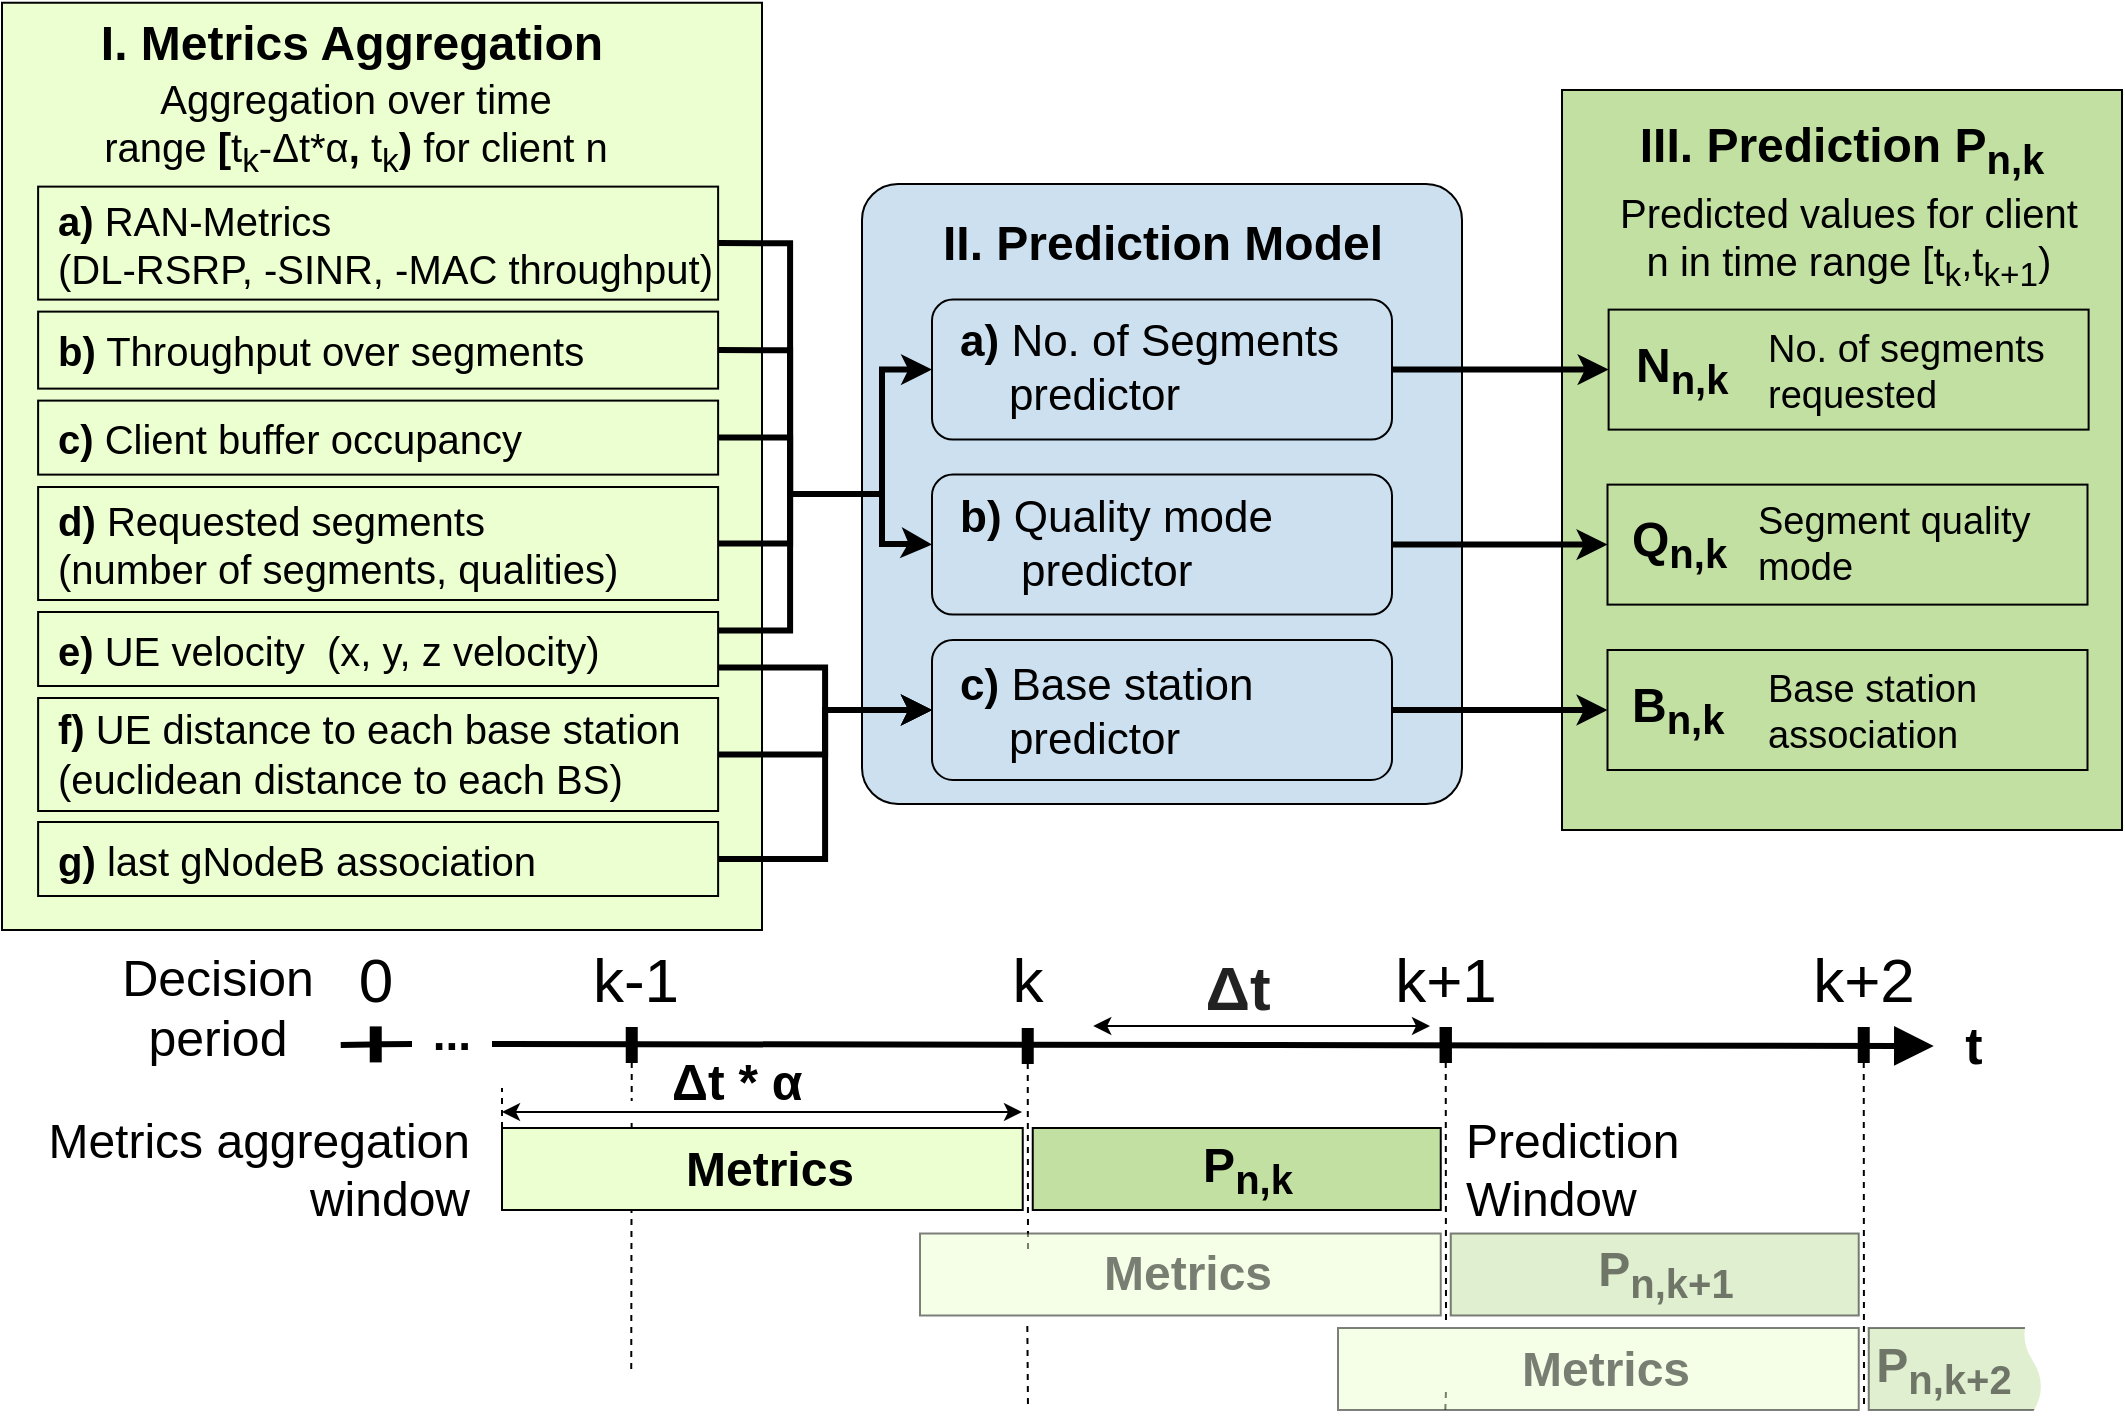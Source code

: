 <mxfile version="13.3.5" type="device"><diagram id="YGS5Wm5rqlFnB0SKMCOr" name="Page-1"><mxGraphModel dx="1564" dy="854" grid="1" gridSize="10" guides="1" tooltips="1" connect="1" arrows="1" fold="1" page="1" pageScale="1" pageWidth="1169" pageHeight="827" math="0" shadow="0"><root><mxCell id="0"/><mxCell id="1" parent="0"/><mxCell id="2uyf5dTyXMOCLJde01Ve-223" value="" style="endArrow=classic;startArrow=classic;html=1;strokeColor=#000000;strokeWidth=1;fontSize=11;fontColor=#000000;" edge="1" parent="1"><mxGeometry width="50" height="50" relative="1" as="geometry"><mxPoint x="350" y="601" as="sourcePoint"/><mxPoint x="610" y="601" as="targetPoint"/></mxGeometry></mxCell><mxCell id="2uyf5dTyXMOCLJde01Ve-198" value="" style="endArrow=none;dashed=1;html=1;strokeWidth=1;fontSize=22;jumpStyle=gap;jumpSize=11;exitX=0.5;exitY=1;exitDx=0;exitDy=0;" edge="1" parent="1" source="2uyf5dTyXMOCLJde01Ve-191"><mxGeometry width="50" height="50" relative="1" as="geometry"><mxPoint x="414.45" y="587" as="sourcePoint"/><mxPoint x="414.62" y="732" as="targetPoint"/></mxGeometry></mxCell><mxCell id="2uyf5dTyXMOCLJde01Ve-216" value="Metrics aggregation window" style="text;html=1;strokeColor=none;align=right;verticalAlign=middle;whiteSpace=wrap;rounded=0;fontSize=24;fillColor=#ffffff;" vertex="1" parent="1"><mxGeometry x="113" y="612" width="223" height="35" as="geometry"/></mxCell><mxCell id="2uyf5dTyXMOCLJde01Ve-18" value="" style="rounded=1;whiteSpace=wrap;html=1;arcSize=6;fontColor=#828F99;fillColor=#CCE0F0;" vertex="1" parent="1"><mxGeometry x="530" y="137" width="300" height="310" as="geometry"/></mxCell><mxCell id="2uyf5dTyXMOCLJde01Ve-68" style="edgeStyle=orthogonalEdgeStyle;rounded=0;orthogonalLoop=1;jettySize=auto;html=1;exitX=0;exitY=0.5;exitDx=0;exitDy=0;entryX=0;entryY=0.5;entryDx=0;entryDy=0;strokeWidth=3;fontSize=18;fontColor=#000000;" edge="1" parent="1" source="2uyf5dTyXMOCLJde01Ve-18" target="2uyf5dTyXMOCLJde01Ve-30"><mxGeometry relative="1" as="geometry"><mxPoint x="530.0" y="285" as="sourcePoint"/><Array as="points"><mxPoint x="540" y="292"/><mxPoint x="540" y="317"/><mxPoint x="560" y="317"/></Array></mxGeometry></mxCell><mxCell id="2uyf5dTyXMOCLJde01Ve-1" value="" style="rounded=0;whiteSpace=wrap;html=1;fontSize=22;fillColor=#C1E0A2;" vertex="1" parent="1"><mxGeometry x="880" y="90" width="280" height="370" as="geometry"/></mxCell><mxCell id="2uyf5dTyXMOCLJde01Ve-2" value="&lt;font style=&quot;font-size: 24px&quot;&gt;&lt;b style=&quot;font-size: 24px&quot;&gt;&lt;font style=&quot;font-size: 24px&quot;&gt;III. Prediction P&lt;sub&gt;n,&lt;/sub&gt;&lt;/font&gt;&lt;font style=&quot;font-size: 24px&quot;&gt;&lt;span style=&quot;font-size: 24px&quot;&gt;&lt;sub&gt;k&lt;/sub&gt;&lt;/span&gt;&lt;/font&gt;&lt;/b&gt;&lt;/font&gt;" style="text;html=1;strokeColor=none;fillColor=none;align=center;verticalAlign=middle;whiteSpace=wrap;rounded=0;fontSize=24;" vertex="1" parent="1"><mxGeometry x="910" y="110" width="220" height="20" as="geometry"/></mxCell><mxCell id="2uyf5dTyXMOCLJde01Ve-4" value="" style="rounded=0;whiteSpace=wrap;html=1;fontSize=22;fillColor=#C1E0A2;" vertex="1" parent="1"><mxGeometry x="903.31" y="199.81" width="240" height="60" as="geometry"/></mxCell><mxCell id="2uyf5dTyXMOCLJde01Ve-5" value="" style="rounded=0;whiteSpace=wrap;html=1;fontSize=22;fillColor=#C1E0A2;" vertex="1" parent="1"><mxGeometry x="902.75" y="287.31" width="240" height="60" as="geometry"/></mxCell><mxCell id="2uyf5dTyXMOCLJde01Ve-8" value="&lt;font style=&quot;font-size: 24px&quot;&gt;&lt;span style=&quot;font-size: 24px&quot;&gt;&lt;b style=&quot;font-size: 24px&quot;&gt;N&lt;span style=&quot;font-size: 24px&quot;&gt;&lt;span style=&quot;font-size: 24px&quot;&gt;&lt;span style=&quot;font-size: 24px&quot;&gt;&lt;sub&gt;n,k&lt;/sub&gt;&lt;/span&gt;&lt;/span&gt;&lt;/span&gt;&lt;/b&gt;&lt;/span&gt;&lt;/font&gt;" style="text;html=1;strokeColor=none;fillColor=none;align=left;verticalAlign=middle;whiteSpace=wrap;rounded=0;fontSize=24;" vertex="1" parent="1"><mxGeometry x="915.06" y="218.06" width="39" height="23.5" as="geometry"/></mxCell><mxCell id="2uyf5dTyXMOCLJde01Ve-9" value="&lt;font style=&quot;font-size: 19px&quot;&gt;&lt;span style=&quot;font-size: 19px ; font-family: &amp;#34;helvetica&amp;#34; ; font-style: normal ; font-weight: 400 ; letter-spacing: normal ; text-align: left ; text-indent: 0px ; text-transform: none ; word-spacing: 0px ; display: inline ; float: none&quot;&gt;No. of segments requested&amp;nbsp;&lt;/span&gt;&lt;/font&gt;" style="text;whiteSpace=wrap;html=1;fontSize=19;labelBackgroundColor=none;verticalAlign=middle;" vertex="1" parent="1"><mxGeometry x="981.37" y="206.81" width="148.63" height="47.5" as="geometry"/></mxCell><mxCell id="2uyf5dTyXMOCLJde01Ve-10" value="&lt;font style=&quot;font-size: 19px;&quot;&gt;&lt;span style=&quot;font-size: 19px; font-family: helvetica; font-style: normal; font-weight: 400; letter-spacing: normal; text-align: left; text-indent: 0px; text-transform: none; word-spacing: 0px; display: inline; float: none;&quot;&gt;Segment quality mode&lt;/span&gt;&lt;/font&gt;" style="text;whiteSpace=wrap;html=1;fontSize=19;labelBackgroundColor=none;verticalAlign=middle;" vertex="1" parent="1"><mxGeometry x="975.5" y="292.31" width="157.5" height="50" as="geometry"/></mxCell><mxCell id="2uyf5dTyXMOCLJde01Ve-11" value="&lt;font style=&quot;font-size: 24px&quot;&gt;&lt;b style=&quot;font-size: 24px&quot;&gt;Q&lt;/b&gt;&lt;span style=&quot;font-size: 24px&quot;&gt;&lt;b style=&quot;font-size: 24px&quot;&gt;&lt;span style=&quot;font-size: 24px&quot;&gt;&lt;sub&gt;n,k&lt;/sub&gt;&lt;/span&gt;&lt;/b&gt;&lt;/span&gt;&lt;/font&gt;" style="text;html=1;strokeColor=none;fillColor=none;align=left;verticalAlign=middle;whiteSpace=wrap;rounded=0;fontSize=24;" vertex="1" parent="1"><mxGeometry x="912.5" y="306.31" width="43" height="22" as="geometry"/></mxCell><mxCell id="2uyf5dTyXMOCLJde01Ve-12" value="" style="rounded=0;whiteSpace=wrap;html=1;fontSize=22;fillColor=#C1E0A2;" vertex="1" parent="1"><mxGeometry x="902.75" y="370.0" width="240" height="60" as="geometry"/></mxCell><mxCell id="2uyf5dTyXMOCLJde01Ve-13" value="&lt;font style=&quot;font-size: 19px;&quot;&gt;&lt;span style=&quot;font-size: 19px; font-family: helvetica; font-style: normal; font-weight: 400; letter-spacing: normal; text-align: left; text-indent: 0px; text-transform: none; word-spacing: 0px; display: inline; float: none;&quot;&gt;Base station association&lt;/span&gt;&lt;/font&gt;" style="text;whiteSpace=wrap;html=1;fontSize=19;labelBackgroundColor=none;verticalAlign=middle;" vertex="1" parent="1"><mxGeometry x="981.37" y="376.0" width="142.5" height="49" as="geometry"/></mxCell><mxCell id="2uyf5dTyXMOCLJde01Ve-14" value="&lt;font style=&quot;font-size: 24px&quot;&gt;&lt;b style=&quot;font-size: 24px&quot;&gt;B&lt;/b&gt;&lt;span style=&quot;font-size: 24px&quot;&gt;&lt;b style=&quot;font-size: 24px&quot;&gt;&lt;span style=&quot;font-size: 24px&quot;&gt;&lt;sub&gt;n,k&lt;/sub&gt;&lt;/span&gt;&lt;/b&gt;&lt;/span&gt;&lt;/font&gt;" style="text;html=1;strokeColor=none;fillColor=none;align=left;verticalAlign=middle;whiteSpace=wrap;rounded=0;fontSize=24;" vertex="1" parent="1"><mxGeometry x="912.5" y="389" width="43" height="22" as="geometry"/></mxCell><mxCell id="2uyf5dTyXMOCLJde01Ve-16" value="" style="rounded=0;whiteSpace=wrap;html=1;fontSize=22;strokeColor=#000000;fillColor=#EBFFD1;" vertex="1" parent="1"><mxGeometry x="100" y="46.37" width="380" height="463.63" as="geometry"/></mxCell><mxCell id="2uyf5dTyXMOCLJde01Ve-24" value="&lt;font style=&quot;font-family: helvetica; font-size: 20px; font-style: normal; font-weight: 400; letter-spacing: normal; text-indent: 0px; text-transform: none; word-spacing: 0px;&quot;&gt;&lt;span style=&quot;font-size: 20px; font-family: helvetica; font-style: normal; font-weight: 400; letter-spacing: normal; text-indent: 0px; text-transform: none; word-spacing: 0px; display: inline; float: none;&quot;&gt;Predicted values for client n in time range&amp;nbsp;&lt;/span&gt;&lt;/font&gt;&lt;span style=&quot;font-size: 20px; font-style: normal; font-weight: 400; letter-spacing: normal; text-indent: 0px; text-transform: none; word-spacing: 0px; font-family: helvetica;&quot;&gt;[t&lt;/span&gt;&lt;span style=&quot;font-size: 20px; font-style: normal; font-weight: 400; letter-spacing: normal; text-indent: 0px; text-transform: none; word-spacing: 0px; font-family: helvetica;&quot;&gt;&lt;span style=&quot;font-size: 20px&quot;&gt;&lt;span style=&quot;font-size: 20px&quot;&gt;&lt;sub&gt;k&lt;/sub&gt;&lt;/span&gt;&lt;/span&gt;&lt;/span&gt;&lt;span style=&quot;font-size: 20px; font-style: normal; font-weight: 400; letter-spacing: normal; text-indent: 0px; text-transform: none; word-spacing: 0px; font-family: helvetica;&quot;&gt;,t&lt;/span&gt;&lt;span style=&quot;font-size: 20px; font-style: normal; font-weight: 400; letter-spacing: normal; text-indent: 0px; text-transform: none; word-spacing: 0px; font-family: helvetica;&quot;&gt;&lt;span style=&quot;font-size: 20px&quot;&gt;&lt;span style=&quot;font-size: 20px&quot;&gt;&lt;sub&gt;k+1&lt;/sub&gt;&lt;/span&gt;&lt;/span&gt;&lt;/span&gt;&lt;span style=&quot;font-size: 20px; font-style: normal; font-weight: 400; letter-spacing: normal; text-indent: 0px; text-transform: none; word-spacing: 0px; font-family: helvetica;&quot;&gt;)&lt;/span&gt;" style="text;whiteSpace=wrap;html=1;align=center;fontSize=20;" vertex="1" parent="1"><mxGeometry x="903.87" y="132.5" width="238.88" height="44" as="geometry"/></mxCell><mxCell id="2uyf5dTyXMOCLJde01Ve-57" style="edgeStyle=orthogonalEdgeStyle;rounded=0;orthogonalLoop=1;jettySize=auto;html=1;exitX=1;exitY=0.5;exitDx=0;exitDy=0;entryX=0;entryY=0.5;entryDx=0;entryDy=0;fontSize=18;fontColor=#000000;strokeWidth=3;" edge="1" parent="1" source="2uyf5dTyXMOCLJde01Ve-27" target="2uyf5dTyXMOCLJde01Ve-4"><mxGeometry relative="1" as="geometry"/></mxCell><mxCell id="2uyf5dTyXMOCLJde01Ve-27" value="" style="rounded=1;whiteSpace=wrap;html=1;fontSize=16;align=center;fillColor=#CCE0F0;" vertex="1" parent="1"><mxGeometry x="565.0" y="194.81" width="230" height="70" as="geometry"/></mxCell><mxCell id="2uyf5dTyXMOCLJde01Ve-28" value="&lt;b&gt;II. Prediction Model&lt;/b&gt;" style="text;html=1;strokeColor=none;fillColor=none;align=center;verticalAlign=middle;whiteSpace=wrap;rounded=0;fontSize=24;" vertex="1" parent="1"><mxGeometry x="567.5" y="156.5" width="225" height="20" as="geometry"/></mxCell><mxCell id="2uyf5dTyXMOCLJde01Ve-29" value="&lt;b style=&quot;font-size: 22px&quot;&gt;a) &lt;/b&gt;&lt;span style=&quot;font-size: 22px&quot;&gt;No. of Segments&amp;nbsp; &amp;nbsp; &amp;nbsp; predictor&lt;/span&gt;" style="text;html=1;strokeColor=none;fillColor=none;align=left;verticalAlign=middle;whiteSpace=wrap;rounded=0;fontSize=22;" vertex="1" parent="1"><mxGeometry x="576.88" y="219.31" width="206.25" height="20" as="geometry"/></mxCell><mxCell id="2uyf5dTyXMOCLJde01Ve-58" style="edgeStyle=orthogonalEdgeStyle;rounded=0;orthogonalLoop=1;jettySize=auto;html=1;exitX=1;exitY=0.5;exitDx=0;exitDy=0;entryX=0;entryY=0.5;entryDx=0;entryDy=0;strokeWidth=3;fontSize=18;fontColor=#000000;" edge="1" parent="1" source="2uyf5dTyXMOCLJde01Ve-30" target="2uyf5dTyXMOCLJde01Ve-5"><mxGeometry relative="1" as="geometry"/></mxCell><mxCell id="2uyf5dTyXMOCLJde01Ve-30" value="" style="rounded=1;whiteSpace=wrap;html=1;fontSize=16;align=center;fillColor=#CCE0F0;" vertex="1" parent="1"><mxGeometry x="565.0" y="282.31" width="230" height="70" as="geometry"/></mxCell><mxCell id="2uyf5dTyXMOCLJde01Ve-31" value="&lt;b style=&quot;font-size: 22px&quot;&gt;b) &lt;/b&gt;&lt;span style=&quot;font-size: 22px&quot;&gt;Quality mode&amp;nbsp; &amp;nbsp; &amp;nbsp; &amp;nbsp; &amp;nbsp;predictor&lt;/span&gt;" style="text;html=1;strokeColor=none;fillColor=none;align=left;verticalAlign=middle;whiteSpace=wrap;rounded=0;fontSize=22;" vertex="1" parent="1"><mxGeometry x="576.88" y="306" width="177.5" height="21" as="geometry"/></mxCell><mxCell id="2uyf5dTyXMOCLJde01Ve-182" style="edgeStyle=orthogonalEdgeStyle;rounded=0;orthogonalLoop=1;jettySize=auto;html=1;exitX=1;exitY=0.5;exitDx=0;exitDy=0;entryX=0;entryY=0.5;entryDx=0;entryDy=0;endArrow=classic;endFill=1;strokeWidth=3;fontSize=18;fontColor=#000000;" edge="1" parent="1" source="2uyf5dTyXMOCLJde01Ve-32" target="2uyf5dTyXMOCLJde01Ve-12"><mxGeometry relative="1" as="geometry"/></mxCell><mxCell id="2uyf5dTyXMOCLJde01Ve-32" value="" style="rounded=1;whiteSpace=wrap;html=1;fontSize=16;align=center;fillColor=#CCE0F0;" vertex="1" parent="1"><mxGeometry x="565.0" y="365" width="230" height="70" as="geometry"/></mxCell><mxCell id="2uyf5dTyXMOCLJde01Ve-33" value="&lt;b style=&quot;font-size: 22px&quot;&gt;c) &lt;/b&gt;&lt;span style=&quot;font-size: 22px&quot;&gt;Base station&amp;nbsp; &amp;nbsp; &amp;nbsp; &amp;nbsp; &amp;nbsp; &amp;nbsp; predictor&lt;/span&gt;" style="text;html=1;strokeColor=none;fillColor=none;align=left;verticalAlign=middle;whiteSpace=wrap;rounded=0;fontSize=22;" vertex="1" parent="1"><mxGeometry x="576.88" y="390" width="193.12" height="21" as="geometry"/></mxCell><mxCell id="2uyf5dTyXMOCLJde01Ve-37" value="&lt;b&gt;I. Metrics Aggregation&lt;/b&gt;" style="text;html=1;strokeColor=none;fillColor=none;align=center;verticalAlign=middle;whiteSpace=wrap;rounded=0;fontSize=24;" vertex="1" parent="1"><mxGeometry x="140" y="57.25" width="270" height="20" as="geometry"/></mxCell><mxCell id="2uyf5dTyXMOCLJde01Ve-38" value="&lt;font style=&quot;font-family: &amp;#34;helvetica&amp;#34; ; font-size: 20px ; font-style: normal ; font-weight: 400 ; letter-spacing: normal ; text-indent: 0px ; text-transform: none ; word-spacing: 0px&quot;&gt;&lt;span style=&quot;font-size: 20px ; font-family: &amp;#34;helvetica&amp;#34; ; font-style: normal ; font-weight: 400 ; letter-spacing: normal ; text-indent: 0px ; text-transform: none ; word-spacing: 0px ; display: inline ; float: none&quot;&gt;Aggregation over time range&amp;nbsp;&lt;/span&gt;&lt;/font&gt;&lt;span style=&quot;font-size: 20px ; font-style: normal ; letter-spacing: normal ; text-indent: 0px ; text-transform: none ; word-spacing: 0px ; font-family: &amp;#34;helvetica&amp;#34;&quot;&gt;&lt;b style=&quot;font-size: 20px&quot;&gt;[&lt;/b&gt;&lt;/span&gt;&lt;span style=&quot;font-family: &amp;#34;helvetica&amp;#34; ; font-size: 20px&quot;&gt;t&lt;/span&gt;&lt;span style=&quot;font-family: &amp;#34;helvetica&amp;#34; ; font-size: 20px&quot;&gt;&lt;span style=&quot;font-size: 20px&quot;&gt;&lt;sub&gt;k&lt;/sub&gt;&lt;/span&gt;-&lt;/span&gt;&lt;font style=&quot;text-align: left ; font-size: 20px&quot;&gt;&lt;span style=&quot;font-family: &amp;#34;arial&amp;#34; , sans-serif ; font-size: 20px&quot;&gt;Δt*&lt;/span&gt;&lt;/font&gt;&lt;span style=&quot;text-align: left ; font-family: &amp;#34;arial&amp;#34; , sans-serif ; font-size: 20px&quot;&gt;α&lt;/span&gt;&lt;span style=&quot;font-size: 20px ; font-style: normal ; letter-spacing: normal ; text-indent: 0px ; text-transform: none ; word-spacing: 0px ; font-family: &amp;#34;helvetica&amp;#34;&quot;&gt;&lt;b style=&quot;font-size: 20px&quot;&gt;,&lt;/b&gt;&lt;/span&gt;&lt;span style=&quot;font-size: 20px ; font-style: normal ; font-weight: 400 ; letter-spacing: normal ; text-indent: 0px ; text-transform: none ; word-spacing: 0px ; font-family: &amp;#34;helvetica&amp;#34;&quot;&gt; t&lt;/span&gt;&lt;span style=&quot;font-size: 20px ; font-style: normal ; font-weight: 400 ; letter-spacing: normal ; text-indent: 0px ; text-transform: none ; word-spacing: 0px ; font-family: &amp;#34;helvetica&amp;#34;&quot;&gt;&lt;span style=&quot;font-size: 20px&quot;&gt;&lt;span style=&quot;font-size: 20px&quot;&gt;&lt;sub&gt;k&lt;/sub&gt;&lt;/span&gt;&lt;/span&gt;&lt;/span&gt;&lt;span style=&quot;font-size: 20px ; font-style: normal ; letter-spacing: normal ; text-indent: 0px ; text-transform: none ; word-spacing: 0px ; font-family: &amp;#34;helvetica&amp;#34;&quot;&gt;&lt;b style=&quot;font-size: 20px&quot;&gt;) &lt;/b&gt;for client n&lt;/span&gt;" style="text;whiteSpace=wrap;html=1;align=center;fontSize=20;" vertex="1" parent="1"><mxGeometry x="136.03" y="75.5" width="281.94" height="57.5" as="geometry"/></mxCell><mxCell id="2uyf5dTyXMOCLJde01Ve-66" style="edgeStyle=orthogonalEdgeStyle;rounded=0;orthogonalLoop=1;jettySize=auto;html=1;exitX=1;exitY=0.5;exitDx=0;exitDy=0;entryX=0;entryY=0.5;entryDx=0;entryDy=0;strokeWidth=3;fontSize=18;fontColor=#000000;endArrow=none;endFill=0;" edge="1" parent="1" source="2uyf5dTyXMOCLJde01Ve-41" target="2uyf5dTyXMOCLJde01Ve-18"><mxGeometry relative="1" as="geometry"/></mxCell><mxCell id="2uyf5dTyXMOCLJde01Ve-41" value="" style="rounded=0;whiteSpace=wrap;html=1;fontSize=18;fontColor=#FFFFFF;align=center;gradientColor=none;fillColor=#EBFFD1;" vertex="1" parent="1"><mxGeometry x="118.06" y="138.31" width="340" height="56.5" as="geometry"/></mxCell><mxCell id="2uyf5dTyXMOCLJde01Ve-42" value="&lt;div style=&quot;font-size: 20px;&quot;&gt;&lt;span style=&quot;font-family: helvetica; font-size: 20px;&quot;&gt;&lt;b style=&quot;font-size: 20px;&quot;&gt;a)&lt;/b&gt; RAN-Metrics&amp;nbsp;&lt;/span&gt;&lt;/div&gt;&lt;font style=&quot;font-size: 20px;&quot;&gt;&lt;span style=&quot;font-size: 20px; font-family: helvetica; font-style: normal; font-weight: 400; letter-spacing: normal; text-indent: 0px; text-transform: none; word-spacing: 0px; display: inline; float: none;&quot;&gt;(DL-RSRP, -SINR, -MAC throughput)&lt;/span&gt;&lt;/font&gt;" style="text;whiteSpace=wrap;html=1;fontSize=20;labelBackgroundColor=none;verticalAlign=middle;align=left;" vertex="1" parent="1"><mxGeometry x="125.83" y="149.5" width="354.17" height="34.12" as="geometry"/></mxCell><mxCell id="2uyf5dTyXMOCLJde01Ve-65" style="edgeStyle=orthogonalEdgeStyle;rounded=0;orthogonalLoop=1;jettySize=auto;html=1;exitX=1;exitY=0.5;exitDx=0;exitDy=0;entryX=0;entryY=0.5;entryDx=0;entryDy=0;strokeWidth=3;fontSize=18;fontColor=#000000;endArrow=none;endFill=0;" edge="1" parent="1" source="2uyf5dTyXMOCLJde01Ve-43" target="2uyf5dTyXMOCLJde01Ve-18"><mxGeometry relative="1" as="geometry"/></mxCell><mxCell id="2uyf5dTyXMOCLJde01Ve-43" value="" style="rounded=0;whiteSpace=wrap;html=1;fontSize=18;fontColor=#FFFFFF;align=center;gradientColor=none;fillColor=#EBFFD1;" vertex="1" parent="1"><mxGeometry x="118.06" y="200.81" width="340" height="38.5" as="geometry"/></mxCell><mxCell id="2uyf5dTyXMOCLJde01Ve-44" value="&lt;font style=&quot;font-size: 20px&quot;&gt;&lt;span style=&quot;font-size: 20px ; font-family: &amp;#34;helvetica&amp;#34; ; font-style: normal ; letter-spacing: normal ; text-indent: 0px ; text-transform: none ; word-spacing: 0px ; display: inline ; float: none&quot;&gt;&lt;b style=&quot;font-size: 20px&quot;&gt;b)&lt;/b&gt;&lt;/span&gt;&lt;span style=&quot;font-size: 20px ; font-family: &amp;#34;helvetica&amp;#34; ; font-style: normal ; font-weight: 400 ; letter-spacing: normal ; text-indent: 0px ; text-transform: none ; word-spacing: 0px ; display: inline ; float: none&quot;&gt; Throughput over segments&amp;nbsp;&lt;br style=&quot;font-size: 20px&quot;&gt;&lt;/span&gt;&lt;/font&gt;" style="text;whiteSpace=wrap;html=1;fontSize=20;labelBackgroundColor=none;verticalAlign=middle;align=left;" vertex="1" parent="1"><mxGeometry x="125.83" y="206.81" width="324.17" height="26.5" as="geometry"/></mxCell><mxCell id="2uyf5dTyXMOCLJde01Ve-63" style="edgeStyle=orthogonalEdgeStyle;rounded=0;orthogonalLoop=1;jettySize=auto;html=1;exitX=1;exitY=0.5;exitDx=0;exitDy=0;strokeWidth=3;fontSize=18;fontColor=#000000;endArrow=none;endFill=0;" edge="1" parent="1" source="2uyf5dTyXMOCLJde01Ve-45" target="2uyf5dTyXMOCLJde01Ve-18"><mxGeometry relative="1" as="geometry"/></mxCell><mxCell id="2uyf5dTyXMOCLJde01Ve-45" value="" style="rounded=0;whiteSpace=wrap;html=1;fontSize=18;fontColor=#FFFFFF;align=center;gradientColor=none;fillColor=#EBFFD1;" vertex="1" parent="1"><mxGeometry x="118.06" y="245.31" width="340" height="37" as="geometry"/></mxCell><mxCell id="2uyf5dTyXMOCLJde01Ve-46" value="&lt;font style=&quot;font-size: 20px;&quot;&gt;&lt;span style=&quot;font-size: 20px; font-family: helvetica; font-style: normal; letter-spacing: normal; text-indent: 0px; text-transform: none; word-spacing: 0px; display: inline; float: none;&quot;&gt;&lt;b style=&quot;font-size: 20px;&quot;&gt;c)&lt;/b&gt;&lt;/span&gt;&lt;span style=&quot;font-size: 20px; font-family: helvetica; font-style: normal; font-weight: 400; letter-spacing: normal; text-indent: 0px; text-transform: none; word-spacing: 0px; display: inline; float: none;&quot;&gt; Client buffer occupancy&amp;nbsp;&lt;br style=&quot;font-size: 20px;&quot;&gt;&lt;/span&gt;&lt;/font&gt;" style="text;whiteSpace=wrap;html=1;fontSize=20;labelBackgroundColor=none;verticalAlign=middle;align=left;" vertex="1" parent="1"><mxGeometry x="125.83" y="253.56" width="286.94" height="20.5" as="geometry"/></mxCell><mxCell id="2uyf5dTyXMOCLJde01Ve-62" style="edgeStyle=orthogonalEdgeStyle;rounded=0;orthogonalLoop=1;jettySize=auto;html=1;exitX=1;exitY=0.5;exitDx=0;exitDy=0;strokeWidth=3;fontSize=18;fontColor=#000000;endArrow=none;endFill=0;" edge="1" parent="1" source="2uyf5dTyXMOCLJde01Ve-47" target="2uyf5dTyXMOCLJde01Ve-18"><mxGeometry relative="1" as="geometry"/></mxCell><mxCell id="2uyf5dTyXMOCLJde01Ve-47" value="" style="rounded=0;whiteSpace=wrap;html=1;fontSize=18;fontColor=#FFFFFF;align=center;gradientColor=none;fillColor=#EBFFD1;" vertex="1" parent="1"><mxGeometry x="118.06" y="288.5" width="340" height="56.5" as="geometry"/></mxCell><mxCell id="2uyf5dTyXMOCLJde01Ve-48" value="&lt;font style=&quot;font-size: 20px&quot;&gt;&lt;span style=&quot;font-size: 20px ; font-family: &amp;#34;helvetica&amp;#34; ; font-style: normal ; letter-spacing: normal ; text-indent: 0px ; text-transform: none ; word-spacing: 0px ; display: inline ; float: none&quot;&gt;&lt;b style=&quot;font-size: 20px&quot;&gt;d)&lt;/b&gt;&lt;/span&gt;&lt;span style=&quot;font-size: 20px ; font-family: &amp;#34;helvetica&amp;#34; ; font-style: normal ; font-weight: 400 ; letter-spacing: normal ; text-indent: 0px ; text-transform: none ; word-spacing: 0px ; display: inline ; float: none&quot;&gt; Requested segments&amp;nbsp;&lt;br style=&quot;font-size: 20px&quot;&gt;(number of segments, qualities)&lt;br style=&quot;font-size: 20px&quot;&gt;&lt;/span&gt;&lt;/font&gt;" style="text;whiteSpace=wrap;html=1;fontSize=20;labelBackgroundColor=none;verticalAlign=middle;align=left;" vertex="1" parent="1"><mxGeometry x="125.83" y="306.5" width="308.47" height="20.5" as="geometry"/></mxCell><mxCell id="2uyf5dTyXMOCLJde01Ve-59" style="edgeStyle=orthogonalEdgeStyle;rounded=0;orthogonalLoop=1;jettySize=auto;html=1;exitX=1;exitY=0.75;exitDx=0;exitDy=0;strokeWidth=3;fontSize=18;fontColor=#000000;" edge="1" parent="1" source="2uyf5dTyXMOCLJde01Ve-49" target="2uyf5dTyXMOCLJde01Ve-32"><mxGeometry relative="1" as="geometry"/></mxCell><mxCell id="2uyf5dTyXMOCLJde01Ve-69" style="edgeStyle=orthogonalEdgeStyle;rounded=0;orthogonalLoop=1;jettySize=auto;html=1;exitX=1;exitY=0.25;exitDx=0;exitDy=0;entryX=0;entryY=0.5;entryDx=0;entryDy=0;strokeWidth=3;fontSize=18;fontColor=#000000;endArrow=none;endFill=0;" edge="1" parent="1" source="2uyf5dTyXMOCLJde01Ve-49" target="2uyf5dTyXMOCLJde01Ve-18"><mxGeometry relative="1" as="geometry"/></mxCell><mxCell id="2uyf5dTyXMOCLJde01Ve-49" value="" style="rounded=0;whiteSpace=wrap;html=1;fontSize=18;fontColor=#FFFFFF;align=center;gradientColor=none;fillColor=#EBFFD1;" vertex="1" parent="1"><mxGeometry x="118.06" y="351.0" width="340" height="37" as="geometry"/></mxCell><mxCell id="2uyf5dTyXMOCLJde01Ve-50" value="&lt;font style=&quot;font-size: 20px;&quot;&gt;&lt;span style=&quot;font-size: 20px; font-family: helvetica; font-style: normal; letter-spacing: normal; text-indent: 0px; text-transform: none; word-spacing: 0px; display: inline; float: none;&quot;&gt;&lt;b style=&quot;font-size: 20px;&quot;&gt;e)&lt;/b&gt;&lt;/span&gt;&lt;span style=&quot;font-size: 20px; font-family: helvetica; font-style: normal; font-weight: 400; letter-spacing: normal; text-indent: 0px; text-transform: none; word-spacing: 0px; display: inline; float: none;&quot;&gt; UE velocity&amp;nbsp; (x, y, z velocity)&lt;br style=&quot;font-size: 20px;&quot;&gt;&lt;/span&gt;&lt;/font&gt;" style="text;whiteSpace=wrap;html=1;fontSize=20;labelBackgroundColor=none;verticalAlign=middle;align=left;" vertex="1" parent="1"><mxGeometry x="125.83" y="359.25" width="278.47" height="20.5" as="geometry"/></mxCell><mxCell id="2uyf5dTyXMOCLJde01Ve-60" style="edgeStyle=orthogonalEdgeStyle;rounded=0;orthogonalLoop=1;jettySize=auto;html=1;exitX=1;exitY=0.5;exitDx=0;exitDy=0;strokeWidth=3;fontSize=18;fontColor=#000000;entryX=0;entryY=0.5;entryDx=0;entryDy=0;" edge="1" parent="1" source="2uyf5dTyXMOCLJde01Ve-51" target="2uyf5dTyXMOCLJde01Ve-32"><mxGeometry relative="1" as="geometry"><mxPoint x="560" y="422" as="targetPoint"/></mxGeometry></mxCell><mxCell id="2uyf5dTyXMOCLJde01Ve-51" value="" style="rounded=0;whiteSpace=wrap;html=1;fontSize=20;fontColor=#FFFFFF;align=center;gradientColor=none;fillColor=#EBFFD1;" vertex="1" parent="1"><mxGeometry x="118.06" y="394.0" width="340" height="56.5" as="geometry"/></mxCell><mxCell id="2uyf5dTyXMOCLJde01Ve-52" value="&lt;font style=&quot;font-size: 20px&quot;&gt;&lt;span style=&quot;font-family: &amp;#34;helvetica&amp;#34; ; font-style: normal ; letter-spacing: normal ; text-indent: 0px ; text-transform: none ; word-spacing: 0px ; display: inline ; float: none&quot;&gt;&lt;b&gt;f)&lt;/b&gt;&lt;/span&gt;&lt;span style=&quot;font-family: &amp;#34;helvetica&amp;#34; ; font-style: normal ; font-weight: 400 ; letter-spacing: normal ; text-indent: 0px ; text-transform: none ; word-spacing: 0px ; display: inline ; float: none&quot;&gt; UE distance to each base station&amp;nbsp; &lt;br&gt;(euclidean distance to each BS)&lt;br style=&quot;font-size: 18px&quot;&gt;&lt;/span&gt;&lt;/font&gt;" style="text;whiteSpace=wrap;html=1;fontSize=18;labelBackgroundColor=none;verticalAlign=middle;align=left;" vertex="1" parent="1"><mxGeometry x="125.83" y="412" width="334.17" height="20.5" as="geometry"/></mxCell><mxCell id="2uyf5dTyXMOCLJde01Ve-61" style="edgeStyle=orthogonalEdgeStyle;rounded=0;orthogonalLoop=1;jettySize=auto;html=1;exitX=1;exitY=0.5;exitDx=0;exitDy=0;entryX=0;entryY=0.5;entryDx=0;entryDy=0;strokeWidth=3;fontSize=18;fontColor=#000000;" edge="1" parent="1" source="2uyf5dTyXMOCLJde01Ve-53" target="2uyf5dTyXMOCLJde01Ve-32"><mxGeometry relative="1" as="geometry"/></mxCell><mxCell id="2uyf5dTyXMOCLJde01Ve-53" value="" style="rounded=0;whiteSpace=wrap;html=1;fontSize=18;fontColor=#FFFFFF;align=center;gradientColor=none;fillColor=#EBFFD1;" vertex="1" parent="1"><mxGeometry x="118.06" y="456.0" width="340" height="37" as="geometry"/></mxCell><mxCell id="2uyf5dTyXMOCLJde01Ve-54" value="&lt;font style=&quot;font-size: 20px;&quot;&gt;&lt;span style=&quot;font-size: 20px; font-family: helvetica; font-style: normal; letter-spacing: normal; text-indent: 0px; text-transform: none; word-spacing: 0px; display: inline; float: none;&quot;&gt;&lt;b style=&quot;font-size: 20px;&quot;&gt;g)&lt;/b&gt;&lt;/span&gt;&lt;span style=&quot;font-size: 20px; font-family: helvetica; font-style: normal; font-weight: 400; letter-spacing: normal; text-indent: 0px; text-transform: none; word-spacing: 0px; display: inline; float: none;&quot;&gt; last gNodeB association&lt;br style=&quot;font-size: 20px;&quot;&gt;&lt;/span&gt;&lt;/font&gt;" style="text;whiteSpace=wrap;html=1;fontSize=20;labelBackgroundColor=none;verticalAlign=middle;align=left;" vertex="1" parent="1"><mxGeometry x="125.83" y="464.25" width="284.17" height="20.5" as="geometry"/></mxCell><mxCell id="2uyf5dTyXMOCLJde01Ve-67" style="edgeStyle=orthogonalEdgeStyle;rounded=0;orthogonalLoop=1;jettySize=auto;html=1;exitX=0;exitY=0.5;exitDx=0;exitDy=0;entryX=0;entryY=0.5;entryDx=0;entryDy=0;strokeWidth=3;fontSize=18;fontColor=#000000;" edge="1" parent="1" source="2uyf5dTyXMOCLJde01Ve-18" target="2uyf5dTyXMOCLJde01Ve-27"><mxGeometry relative="1" as="geometry"><mxPoint x="530.0" y="285" as="sourcePoint"/><Array as="points"><mxPoint x="540" y="292"/><mxPoint x="540" y="230"/></Array></mxGeometry></mxCell><mxCell id="2uyf5dTyXMOCLJde01Ve-185" value="" style="endArrow=block;html=1;endFill=1;startSize=6;endSize=12;strokeWidth=3;entryX=0;entryY=0.5;entryDx=0;entryDy=0;exitX=1;exitY=0.75;exitDx=0;exitDy=0;" edge="1" parent="1" source="2uyf5dTyXMOCLJde01Ve-187" target="2uyf5dTyXMOCLJde01Ve-186"><mxGeometry width="50" height="50" relative="1" as="geometry"><mxPoint x="408.37" y="568" as="sourcePoint"/><mxPoint x="998.37" y="568" as="targetPoint"/></mxGeometry></mxCell><mxCell id="2uyf5dTyXMOCLJde01Ve-186" value="&lt;font style=&quot;font-size: 26px;&quot;&gt;&lt;b style=&quot;font-size: 26px;&quot;&gt;t&lt;/b&gt;&lt;/font&gt;" style="text;html=1;strokeColor=none;fillColor=none;align=center;verticalAlign=middle;whiteSpace=wrap;rounded=0;fontSize=26;" vertex="1" parent="1"><mxGeometry x="1065.87" y="558" width="40" height="20" as="geometry"/></mxCell><mxCell id="2uyf5dTyXMOCLJde01Ve-187" value="&lt;b&gt;&lt;font style=&quot;font-size: 23px&quot;&gt;...&lt;/font&gt;&lt;/b&gt;" style="text;html=1;strokeColor=none;align=center;verticalAlign=middle;whiteSpace=wrap;rounded=0;fillColor=#ffffff;" vertex="1" parent="1"><mxGeometry x="305" y="552" width="40" height="20" as="geometry"/></mxCell><mxCell id="2uyf5dTyXMOCLJde01Ve-188" value="" style="endArrow=none;html=1;strokeWidth=3;entryX=0;entryY=0.75;entryDx=0;entryDy=0;" edge="1" parent="1" source="2uyf5dTyXMOCLJde01Ve-189" target="2uyf5dTyXMOCLJde01Ve-187"><mxGeometry width="50" height="50" relative="1" as="geometry"><mxPoint x="269.37" y="567.5" as="sourcePoint"/><mxPoint x="309.37" y="567.5" as="targetPoint"/></mxGeometry></mxCell><mxCell id="2uyf5dTyXMOCLJde01Ve-189" value="" style="rounded=0;whiteSpace=wrap;html=1;fillColor=#000000;" vertex="1" parent="1"><mxGeometry x="284.37" y="558.7" width="5" height="17" as="geometry"/></mxCell><mxCell id="2uyf5dTyXMOCLJde01Ve-190" value="" style="endArrow=none;html=1;strokeWidth=3;" edge="1" parent="1" target="2uyf5dTyXMOCLJde01Ve-189"><mxGeometry width="50" height="50" relative="1" as="geometry"><mxPoint x="269.37" y="567.5" as="sourcePoint"/><mxPoint x="309.37" y="567.5" as="targetPoint"/></mxGeometry></mxCell><mxCell id="2uyf5dTyXMOCLJde01Ve-191" value="" style="rounded=0;whiteSpace=wrap;html=1;fillColor=#000000;" vertex="1" parent="1"><mxGeometry x="412.37" y="559" width="5" height="17" as="geometry"/></mxCell><mxCell id="2uyf5dTyXMOCLJde01Ve-192" value="&lt;font style=&quot;font-size: 31px;&quot;&gt;0&lt;/font&gt;" style="text;html=1;strokeColor=none;fillColor=none;align=center;verticalAlign=middle;whiteSpace=wrap;rounded=0;fontSize=31;" vertex="1" parent="1"><mxGeometry x="276.87" y="525" width="20" height="20" as="geometry"/></mxCell><mxCell id="2uyf5dTyXMOCLJde01Ve-193" value="k+2" style="text;html=1;strokeColor=none;fillColor=none;align=center;verticalAlign=middle;whiteSpace=wrap;rounded=0;fontSize=31;" vertex="1" parent="1"><mxGeometry x="1010.87" y="525" width="40" height="20" as="geometry"/></mxCell><mxCell id="2uyf5dTyXMOCLJde01Ve-194" value="k+1" style="text;html=1;strokeColor=none;fillColor=none;align=center;verticalAlign=middle;whiteSpace=wrap;rounded=0;fontSize=31;" vertex="1" parent="1"><mxGeometry x="801.87" y="525" width="40" height="20" as="geometry"/></mxCell><mxCell id="2uyf5dTyXMOCLJde01Ve-195" value="k" style="text;html=1;strokeColor=none;fillColor=none;align=center;verticalAlign=middle;whiteSpace=wrap;rounded=0;fontSize=31;" vertex="1" parent="1"><mxGeometry x="592.87" y="525" width="40" height="20" as="geometry"/></mxCell><mxCell id="2uyf5dTyXMOCLJde01Ve-196" value="k-1" style="text;html=1;strokeColor=none;fillColor=none;align=center;verticalAlign=middle;whiteSpace=wrap;rounded=0;fontSize=31;" vertex="1" parent="1"><mxGeometry x="387" y="525" width="60" height="20" as="geometry"/></mxCell><mxCell id="2uyf5dTyXMOCLJde01Ve-199" value="" style="endArrow=none;dashed=1;html=1;strokeWidth=1;fontSize=22;exitX=0.5;exitY=1;exitDx=0;exitDy=0;" edge="1" parent="1" source="2uyf5dTyXMOCLJde01Ve-204"><mxGeometry width="50" height="50" relative="1" as="geometry"><mxPoint x="612.53" y="587" as="sourcePoint"/><mxPoint x="613" y="670" as="targetPoint"/></mxGeometry></mxCell><mxCell id="2uyf5dTyXMOCLJde01Ve-200" value="" style="endArrow=none;dashed=1;html=1;strokeWidth=1;fontSize=22;exitX=0.5;exitY=1;exitDx=0;exitDy=0;" edge="1" parent="1" source="2uyf5dTyXMOCLJde01Ve-206"><mxGeometry width="50" height="50" relative="1" as="geometry"><mxPoint x="821.53" y="587" as="sourcePoint"/><mxPoint x="822" y="706" as="targetPoint"/></mxGeometry></mxCell><mxCell id="2uyf5dTyXMOCLJde01Ve-201" value="" style="endArrow=none;dashed=1;html=1;strokeWidth=1;fontSize=22;exitX=0.5;exitY=1;exitDx=0;exitDy=0;" edge="1" parent="1" source="2uyf5dTyXMOCLJde01Ve-207"><mxGeometry width="50" height="50" relative="1" as="geometry"><mxPoint x="1030.53" y="586" as="sourcePoint"/><mxPoint x="1031" y="750" as="targetPoint"/></mxGeometry></mxCell><mxCell id="2uyf5dTyXMOCLJde01Ve-202" value="&lt;font style=&quot;font-size: 25px&quot;&gt;Decision period&lt;/font&gt;" style="text;html=1;strokeColor=none;fillColor=none;align=center;verticalAlign=middle;whiteSpace=wrap;rounded=0;fontSize=25;" vertex="1" parent="1"><mxGeometry x="143" y="523.5" width="130" height="48.5" as="geometry"/></mxCell><mxCell id="2uyf5dTyXMOCLJde01Ve-203" value="" style="endArrow=classic;startArrow=classic;html=1;strokeColor=#000000;strokeWidth=1;fontSize=11;fontColor=#000000;" edge="1" parent="1"><mxGeometry width="50" height="50" relative="1" as="geometry"><mxPoint x="645.62" y="558" as="sourcePoint"/><mxPoint x="814" y="558" as="targetPoint"/></mxGeometry></mxCell><mxCell id="2uyf5dTyXMOCLJde01Ve-204" value="" style="rounded=0;whiteSpace=wrap;html=1;fillColor=#000000;" vertex="1" parent="1"><mxGeometry x="610.37" y="559.5" width="5" height="17" as="geometry"/></mxCell><mxCell id="2uyf5dTyXMOCLJde01Ve-205" value="" style="rounded=0;whiteSpace=wrap;html=1;fillColor=#000000;" vertex="1" parent="1"><mxGeometry x="819.37" y="559" width="5" height="17" as="geometry"/></mxCell><mxCell id="2uyf5dTyXMOCLJde01Ve-206" value="" style="rounded=0;whiteSpace=wrap;html=1;fillColor=#000000;" vertex="1" parent="1"><mxGeometry x="819.37" y="559" width="5" height="17" as="geometry"/></mxCell><mxCell id="2uyf5dTyXMOCLJde01Ve-207" value="" style="rounded=0;whiteSpace=wrap;html=1;fillColor=#000000;" vertex="1" parent="1"><mxGeometry x="1028.37" y="559" width="5" height="17" as="geometry"/></mxCell><mxCell id="2uyf5dTyXMOCLJde01Ve-208" value="&lt;font style=&quot;font-size: 31px;&quot;&gt;&lt;b style=&quot;color: rgb(34, 34, 34); font-family: arial, sans-serif; background-color: rgb(255, 255, 255); font-size: 31px;&quot;&gt;Δt&lt;/b&gt;&lt;/font&gt;" style="text;html=1;strokeColor=none;align=center;verticalAlign=middle;whiteSpace=wrap;rounded=0;fontSize=31;fontColor=#000000;fillColor=#ffffff;" vertex="1" parent="1"><mxGeometry x="703" y="527" width="30.25" height="23" as="geometry"/></mxCell><mxCell id="2uyf5dTyXMOCLJde01Ve-213" value="" style="rounded=0;whiteSpace=wrap;html=1;fontSize=22;strokeColor=#000000;fillColor=#C1E0A2;" vertex="1" parent="1"><mxGeometry x="615.37" y="609" width="204" height="41" as="geometry"/></mxCell><mxCell id="2uyf5dTyXMOCLJde01Ve-214" value="Prediction Window" style="text;html=1;strokeColor=none;align=left;verticalAlign=middle;whiteSpace=wrap;rounded=0;fontSize=24;fillColor=#ffffff;labelBackgroundColor=#ffffff;" vertex="1" parent="1"><mxGeometry x="829.75" y="617.5" width="168.75" height="24" as="geometry"/></mxCell><mxCell id="2uyf5dTyXMOCLJde01Ve-224" value="&lt;font style=&quot;font-size: 25px;&quot;&gt;&lt;b style=&quot;font-family: arial, sans-serif; font-size: 25px;&quot;&gt;Δt *&amp;nbsp;&lt;/b&gt;&lt;/font&gt;&lt;b style=&quot;font-family: arial, sans-serif; font-size: 25px;&quot;&gt;α&lt;/b&gt;" style="text;html=1;strokeColor=none;align=left;verticalAlign=middle;whiteSpace=wrap;rounded=0;fontSize=25;fontColor=#000000;labelBackgroundColor=none;fillColor=#ffffff;" vertex="1" parent="1"><mxGeometry x="432.77" y="572" width="78.62" height="25" as="geometry"/></mxCell><mxCell id="2uyf5dTyXMOCLJde01Ve-212" value="" style="rounded=0;whiteSpace=wrap;html=1;fontSize=22;strokeColor=#000000;fillColor=#EBFFD1;" vertex="1" parent="1"><mxGeometry x="350" y="609" width="260.37" height="41" as="geometry"/></mxCell><mxCell id="2uyf5dTyXMOCLJde01Ve-238" value="&lt;span style=&quot;font-size: 24px;&quot;&gt;Metrics&lt;/span&gt;" style="text;html=1;strokeColor=none;fillColor=none;align=center;verticalAlign=middle;whiteSpace=wrap;rounded=0;fontStyle=1;fontSize=24;" vertex="1" parent="1"><mxGeometry x="464.3" y="619.5" width="40" height="20" as="geometry"/></mxCell><mxCell id="2uyf5dTyXMOCLJde01Ve-241" value="&lt;font style=&quot;font-size: 24px&quot;&gt;&lt;b style=&quot;font-size: 24px&quot;&gt;P&lt;sub&gt;n,k&lt;/sub&gt;&lt;/b&gt;&lt;/font&gt;" style="text;html=1;strokeColor=none;fillColor=none;align=center;verticalAlign=middle;whiteSpace=wrap;rounded=0;fontSize=24;opacity=50;" vertex="1" parent="1"><mxGeometry x="703" y="619.5" width="40" height="20" as="geometry"/></mxCell><mxCell id="2uyf5dTyXMOCLJde01Ve-237" value="" style="shape=document;whiteSpace=wrap;html=1;boundedLbl=1;fillColor=#ffffff;fontSize=20;rotation=90;strokeColor=none;" vertex="1" parent="1"><mxGeometry x="1060" y="702.75" width="41" height="32" as="geometry"/></mxCell><mxCell id="2uyf5dTyXMOCLJde01Ve-245" value="" style="endArrow=none;dashed=1;html=1;strokeWidth=1;fontSize=22;fontColor=#000000;" edge="1" parent="1"><mxGeometry width="50" height="50" relative="1" as="geometry"><mxPoint x="350" y="609" as="sourcePoint"/><mxPoint x="350" y="589" as="targetPoint"/></mxGeometry></mxCell><mxCell id="2uyf5dTyXMOCLJde01Ve-246" value="" style="endArrow=none;dashed=1;html=1;strokeWidth=1;fontSize=22;exitX=0.5;exitY=1;exitDx=0;exitDy=0;" edge="1" parent="1"><mxGeometry width="50" height="50" relative="1" as="geometry"><mxPoint x="612.67" y="708" as="sourcePoint"/><mxPoint x="613" y="750" as="targetPoint"/></mxGeometry></mxCell><mxCell id="2uyf5dTyXMOCLJde01Ve-247" value="" style="endArrow=none;dashed=1;html=1;strokeWidth=1;fontSize=22;exitX=0.5;exitY=1;exitDx=0;exitDy=0;" edge="1" parent="1"><mxGeometry width="50" height="50" relative="1" as="geometry"><mxPoint x="821.66" y="750" as="sourcePoint"/><mxPoint x="822" y="740" as="targetPoint"/></mxGeometry></mxCell><mxCell id="2uyf5dTyXMOCLJde01Ve-256" style="edgeStyle=orthogonalEdgeStyle;rounded=0;jumpStyle=gap;jumpSize=11;orthogonalLoop=1;jettySize=auto;html=1;exitX=0.5;exitY=1;exitDx=0;exitDy=0;endArrow=classic;endFill=1;strokeWidth=1;fontSize=24;fontColor=#000000;" edge="1" parent="1" source="2uyf5dTyXMOCLJde01Ve-202" target="2uyf5dTyXMOCLJde01Ve-202"><mxGeometry relative="1" as="geometry"/></mxCell><mxCell id="2uyf5dTyXMOCLJde01Ve-257" value="" style="rounded=0;whiteSpace=wrap;html=1;fontSize=22;strokeColor=#000000;textOpacity=50;fillColor=#C1E0A2;opacity=50;" vertex="1" parent="1"><mxGeometry x="824.37" y="661.75" width="204" height="41" as="geometry"/></mxCell><mxCell id="2uyf5dTyXMOCLJde01Ve-258" value="" style="rounded=0;whiteSpace=wrap;html=1;fontSize=22;strokeColor=#000000;textOpacity=50;fillColor=#EBFFD1;opacity=50;" vertex="1" parent="1"><mxGeometry x="559" y="661.75" width="260.37" height="41" as="geometry"/></mxCell><mxCell id="2uyf5dTyXMOCLJde01Ve-259" value="&lt;span style=&quot;font-size: 24px;&quot;&gt;Metrics&lt;/span&gt;" style="text;html=1;strokeColor=none;fillColor=none;align=center;verticalAlign=middle;whiteSpace=wrap;rounded=0;fontStyle=1;fontSize=24;textOpacity=50;" vertex="1" parent="1"><mxGeometry x="673.3" y="672.25" width="40" height="20" as="geometry"/></mxCell><mxCell id="2uyf5dTyXMOCLJde01Ve-260" value="&lt;font style=&quot;font-size: 24px&quot;&gt;&lt;b style=&quot;font-size: 24px&quot;&gt;P&lt;sub&gt;n,k+1&lt;/sub&gt;&lt;/b&gt;&lt;/font&gt;" style="text;html=1;strokeColor=none;fillColor=none;align=center;verticalAlign=middle;whiteSpace=wrap;rounded=0;fontSize=24;opacity=50;textOpacity=50;" vertex="1" parent="1"><mxGeometry x="912" y="672.25" width="40" height="20" as="geometry"/></mxCell><mxCell id="2uyf5dTyXMOCLJde01Ve-261" value="" style="rounded=0;whiteSpace=wrap;html=1;fontSize=22;strokeColor=#000000;textOpacity=50;fillColor=#C1E0A2;opacity=50;" vertex="1" parent="1"><mxGeometry x="1033.37" y="709" width="99.63" height="41" as="geometry"/></mxCell><mxCell id="2uyf5dTyXMOCLJde01Ve-262" value="" style="rounded=0;whiteSpace=wrap;html=1;fontSize=22;strokeColor=#000000;textOpacity=50;fillColor=#EBFFD1;opacity=50;" vertex="1" parent="1"><mxGeometry x="768" y="709" width="260.37" height="41" as="geometry"/></mxCell><mxCell id="2uyf5dTyXMOCLJde01Ve-263" value="&lt;span style=&quot;font-size: 24px;&quot;&gt;Metrics&lt;/span&gt;" style="text;html=1;strokeColor=none;fillColor=none;align=center;verticalAlign=middle;whiteSpace=wrap;rounded=0;fontStyle=1;fontSize=24;textOpacity=50;" vertex="1" parent="1"><mxGeometry x="882.3" y="719.5" width="40" height="20" as="geometry"/></mxCell><mxCell id="2uyf5dTyXMOCLJde01Ve-264" value="&lt;font style=&quot;font-size: 24px&quot;&gt;&lt;b style=&quot;font-size: 24px&quot;&gt;P&lt;sub&gt;n,k+2&lt;/sub&gt;&lt;/b&gt;&lt;/font&gt;" style="text;html=1;strokeColor=none;fillColor=none;align=center;verticalAlign=middle;whiteSpace=wrap;rounded=0;fontSize=24;opacity=50;textOpacity=50;" vertex="1" parent="1"><mxGeometry x="1050.87" y="719.5" width="40" height="20" as="geometry"/></mxCell><mxCell id="2uyf5dTyXMOCLJde01Ve-265" value="" style="shape=document;whiteSpace=wrap;html=1;boundedLbl=1;fillColor=#ffffff;fontSize=20;rotation=90;strokeColor=none;" vertex="1" parent="1"><mxGeometry x="1100" y="710" width="52" height="30.5" as="geometry"/></mxCell></root></mxGraphModel></diagram></mxfile>